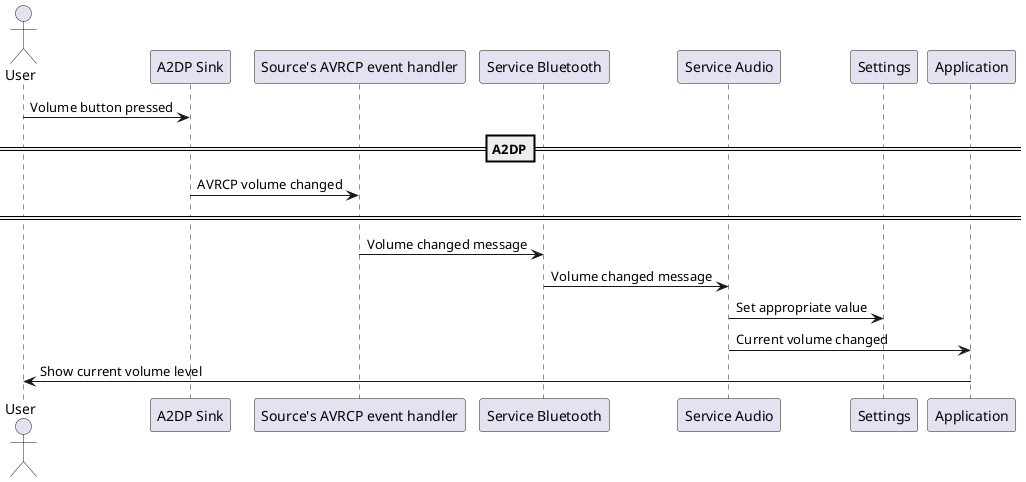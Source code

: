 @startuml

actor User
participant "A2DP Sink" as sink
participant "Source's AVRCP event handler" as source
participant "Service Bluetooth" as bt
participant "Service Audio" as audio
participant "Settings" as settings
participant "Application" as app 


User -> sink : Volume button pressed
==A2DP==
sink -> source : AVRCP volume changed 
== ==
source -> bt : Volume changed message
bt -> audio : Volume changed message
audio -> settings : Set appropriate value
audio -> app : Current volume changed
app -> User : Show current volume level

@enduml
